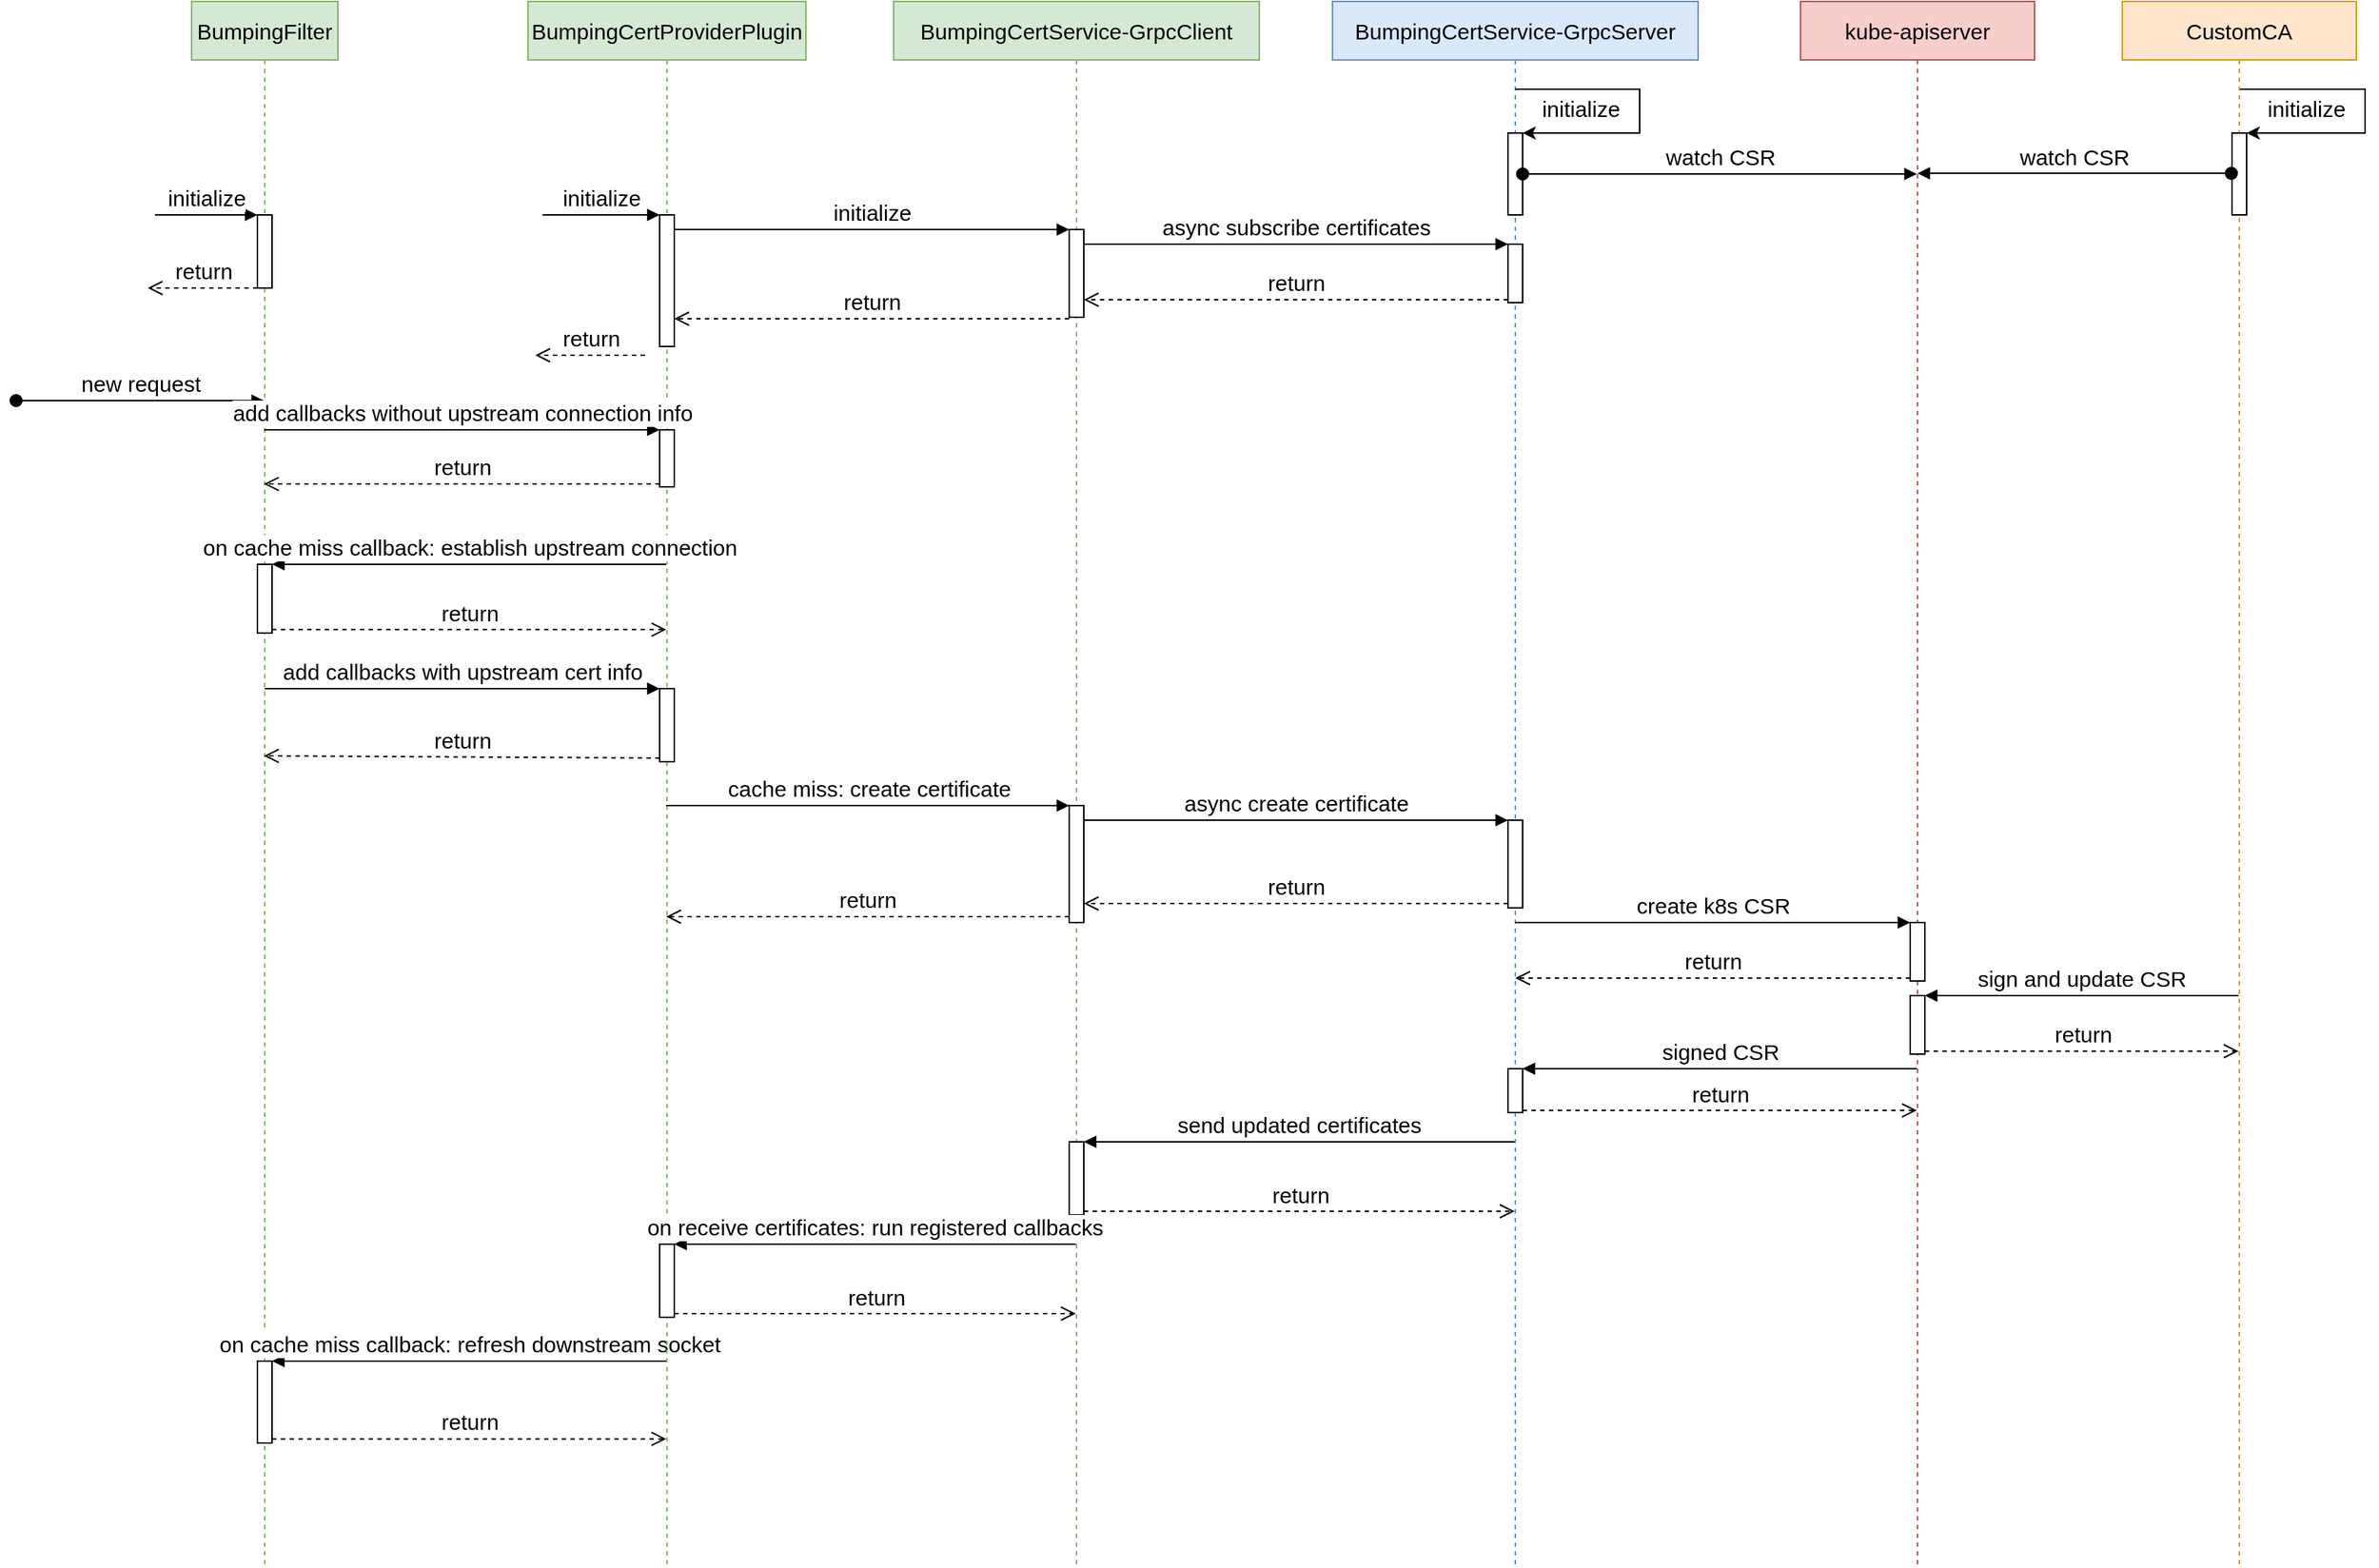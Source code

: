 <mxfile version="20.7.4" type="github">
  <diagram name="Page-1" id="5YIQ6j-aH4ark_wvlMyv">
    <mxGraphModel dx="1484" dy="843" grid="1" gridSize="10" guides="1" tooltips="1" connect="1" arrows="1" fold="1" page="1" pageScale="1" pageWidth="850" pageHeight="1100" math="0" shadow="0">
      <root>
        <mxCell id="0" />
        <mxCell id="1" parent="0" />
        <mxCell id="0PErs6EqMwl34GyTN1hK-1" value="BumpingFilter" style="shape=umlLifeline;perimeter=lifelinePerimeter;whiteSpace=wrap;html=1;container=1;collapsible=0;recursiveResize=0;outlineConnect=0;fillColor=#d5e8d4;strokeColor=#82b366;fontSize=15;" parent="1" vertex="1">
          <mxGeometry x="150" y="30" width="100" height="1070" as="geometry" />
        </mxCell>
        <mxCell id="0PErs6EqMwl34GyTN1hK-9" value="new request" style="html=1;verticalAlign=bottom;startArrow=oval;endArrow=block;startSize=8;rounded=0;fontSize=15;" parent="0PErs6EqMwl34GyTN1hK-1" edge="1">
          <mxGeometry relative="1" as="geometry">
            <mxPoint x="-120" y="273" as="sourcePoint" />
            <mxPoint x="49.5" y="273" as="targetPoint" />
          </mxGeometry>
        </mxCell>
        <mxCell id="0PErs6EqMwl34GyTN1hK-21" value="" style="html=1;points=[];perimeter=orthogonalPerimeter;fontSize=15;" parent="0PErs6EqMwl34GyTN1hK-1" vertex="1">
          <mxGeometry x="45" y="385" width="10" height="47" as="geometry" />
        </mxCell>
        <mxCell id="0PErs6EqMwl34GyTN1hK-31" value="" style="html=1;points=[];perimeter=orthogonalPerimeter;fontSize=15;" parent="0PErs6EqMwl34GyTN1hK-1" vertex="1">
          <mxGeometry x="45" y="146" width="10" height="50" as="geometry" />
        </mxCell>
        <mxCell id="0PErs6EqMwl34GyTN1hK-32" value="initialize" style="html=1;verticalAlign=bottom;endArrow=block;entryX=0;entryY=0;rounded=0;fontSize=15;" parent="0PErs6EqMwl34GyTN1hK-1" target="0PErs6EqMwl34GyTN1hK-31" edge="1">
          <mxGeometry relative="1" as="geometry">
            <mxPoint x="-25" y="146" as="sourcePoint" />
          </mxGeometry>
        </mxCell>
        <mxCell id="0PErs6EqMwl34GyTN1hK-33" value="return" style="html=1;verticalAlign=bottom;endArrow=open;dashed=1;endSize=8;rounded=0;fontSize=15;" parent="0PErs6EqMwl34GyTN1hK-1" source="0PErs6EqMwl34GyTN1hK-31" edge="1">
          <mxGeometry relative="1" as="geometry">
            <mxPoint x="-30" y="196" as="targetPoint" />
          </mxGeometry>
        </mxCell>
        <mxCell id="0PErs6EqMwl34GyTN1hK-45" value="" style="html=1;points=[];perimeter=orthogonalPerimeter;fontSize=15;" parent="0PErs6EqMwl34GyTN1hK-1" vertex="1">
          <mxGeometry x="45" y="930" width="10" height="56" as="geometry" />
        </mxCell>
        <mxCell id="0PErs6EqMwl34GyTN1hK-46" value="on cache miss callback: refresh downstream socket" style="html=1;verticalAlign=bottom;endArrow=block;rounded=0;fontSize=15;" parent="0PErs6EqMwl34GyTN1hK-1" target="0PErs6EqMwl34GyTN1hK-45" edge="1">
          <mxGeometry relative="1" as="geometry">
            <mxPoint x="324.5" y="930" as="sourcePoint" />
          </mxGeometry>
        </mxCell>
        <mxCell id="0PErs6EqMwl34GyTN1hK-47" value="return" style="html=1;verticalAlign=bottom;endArrow=open;dashed=1;endSize=8;exitX=1;exitY=0.95;rounded=0;fontSize=15;" parent="0PErs6EqMwl34GyTN1hK-1" source="0PErs6EqMwl34GyTN1hK-45" edge="1">
          <mxGeometry relative="1" as="geometry">
            <mxPoint x="324.5" y="983.2" as="targetPoint" />
          </mxGeometry>
        </mxCell>
        <mxCell id="0PErs6EqMwl34GyTN1hK-2" value="BumpingCertProviderPlugin" style="shape=umlLifeline;perimeter=lifelinePerimeter;whiteSpace=wrap;html=1;container=1;collapsible=0;recursiveResize=0;outlineConnect=0;fillColor=#d5e8d4;strokeColor=#82b366;fontSize=15;" parent="1" vertex="1">
          <mxGeometry x="380" y="30" width="190" height="1070" as="geometry" />
        </mxCell>
        <mxCell id="0PErs6EqMwl34GyTN1hK-18" value="" style="html=1;points=[];perimeter=orthogonalPerimeter;fontSize=15;" parent="0PErs6EqMwl34GyTN1hK-2" vertex="1">
          <mxGeometry x="90" y="293" width="10" height="39" as="geometry" />
        </mxCell>
        <mxCell id="0PErs6EqMwl34GyTN1hK-24" value="" style="html=1;points=[];perimeter=orthogonalPerimeter;fontSize=15;" parent="0PErs6EqMwl34GyTN1hK-2" vertex="1">
          <mxGeometry x="90" y="470" width="10" height="50" as="geometry" />
        </mxCell>
        <mxCell id="0PErs6EqMwl34GyTN1hK-35" value="" style="html=1;points=[];perimeter=orthogonalPerimeter;fontSize=15;" parent="0PErs6EqMwl34GyTN1hK-2" vertex="1">
          <mxGeometry x="90" y="146" width="10" height="90" as="geometry" />
        </mxCell>
        <mxCell id="0PErs6EqMwl34GyTN1hK-36" value="initialize" style="html=1;verticalAlign=bottom;endArrow=block;entryX=0;entryY=0;rounded=0;fontSize=15;" parent="0PErs6EqMwl34GyTN1hK-2" target="0PErs6EqMwl34GyTN1hK-35" edge="1">
          <mxGeometry relative="1" as="geometry">
            <mxPoint x="10" y="146" as="sourcePoint" />
          </mxGeometry>
        </mxCell>
        <mxCell id="0PErs6EqMwl34GyTN1hK-37" value="return" style="html=1;verticalAlign=bottom;endArrow=open;dashed=1;endSize=8;rounded=0;fontSize=15;" parent="0PErs6EqMwl34GyTN1hK-2" edge="1">
          <mxGeometry relative="1" as="geometry">
            <mxPoint x="5" y="242" as="targetPoint" />
            <mxPoint x="80" y="242" as="sourcePoint" />
          </mxGeometry>
        </mxCell>
        <mxCell id="0PErs6EqMwl34GyTN1hK-3" value="BumpingCertService-GrpcClient" style="shape=umlLifeline;perimeter=lifelinePerimeter;whiteSpace=wrap;html=1;container=1;collapsible=0;recursiveResize=0;outlineConnect=0;fillColor=#d5e8d4;strokeColor=#82b366;fontSize=15;" parent="1" vertex="1">
          <mxGeometry x="630" y="30" width="250" height="1070" as="geometry" />
        </mxCell>
        <mxCell id="0PErs6EqMwl34GyTN1hK-39" value="" style="html=1;points=[];perimeter=orthogonalPerimeter;fontSize=15;" parent="0PErs6EqMwl34GyTN1hK-3" vertex="1">
          <mxGeometry x="120" y="156" width="10" height="60" as="geometry" />
        </mxCell>
        <mxCell id="0PErs6EqMwl34GyTN1hK-48" value="" style="html=1;points=[];perimeter=orthogonalPerimeter;fontSize=15;" parent="0PErs6EqMwl34GyTN1hK-3" vertex="1">
          <mxGeometry x="120" y="550" width="10" height="80" as="geometry" />
        </mxCell>
        <mxCell id="0PErs6EqMwl34GyTN1hK-60" value="" style="html=1;points=[];perimeter=orthogonalPerimeter;fontSize=15;" parent="0PErs6EqMwl34GyTN1hK-3" vertex="1">
          <mxGeometry x="120" y="780" width="10" height="50" as="geometry" />
        </mxCell>
        <mxCell id="0PErs6EqMwl34GyTN1hK-4" value="BumpingCertService-GrpcServer" style="shape=umlLifeline;perimeter=lifelinePerimeter;whiteSpace=wrap;html=1;container=1;collapsible=0;recursiveResize=0;outlineConnect=0;fillColor=#dae8fc;strokeColor=#6c8ebf;fontSize=15;" parent="1" vertex="1">
          <mxGeometry x="930" y="30" width="250" height="1070" as="geometry" />
        </mxCell>
        <mxCell id="0PErs6EqMwl34GyTN1hK-42" value="" style="html=1;points=[];perimeter=orthogonalPerimeter;fontSize=15;" parent="0PErs6EqMwl34GyTN1hK-4" vertex="1">
          <mxGeometry x="120" y="166" width="10" height="40" as="geometry" />
        </mxCell>
        <mxCell id="0PErs6EqMwl34GyTN1hK-51" value="" style="html=1;points=[];perimeter=orthogonalPerimeter;fontSize=15;" parent="0PErs6EqMwl34GyTN1hK-4" vertex="1">
          <mxGeometry x="120" y="560" width="10" height="60" as="geometry" />
        </mxCell>
        <mxCell id="jaHCk8AFd_SzIgvSJR2J-18" value="" style="html=1;points=[];perimeter=orthogonalPerimeter;fontSize=15;" vertex="1" parent="0PErs6EqMwl34GyTN1hK-4">
          <mxGeometry x="120" y="90" width="10" height="56" as="geometry" />
        </mxCell>
        <mxCell id="jaHCk8AFd_SzIgvSJR2J-21" value="" style="endArrow=classic;html=1;rounded=0;fontSize=15;" edge="1" parent="0PErs6EqMwl34GyTN1hK-4" source="0PErs6EqMwl34GyTN1hK-4" target="jaHCk8AFd_SzIgvSJR2J-18">
          <mxGeometry width="50" height="50" relative="1" as="geometry">
            <mxPoint x="124.5" y="88" as="sourcePoint" />
            <mxPoint x="125" y="108" as="targetPoint" />
            <Array as="points">
              <mxPoint x="170" y="60" />
              <mxPoint x="210" y="60" />
              <mxPoint x="210" y="90" />
            </Array>
          </mxGeometry>
        </mxCell>
        <mxCell id="jaHCk8AFd_SzIgvSJR2J-22" value="initialize" style="text;html=1;strokeColor=none;fillColor=none;align=center;verticalAlign=middle;whiteSpace=wrap;rounded=0;fontSize=15;" vertex="1" parent="0PErs6EqMwl34GyTN1hK-4">
          <mxGeometry x="140" y="63" width="60" height="20" as="geometry" />
        </mxCell>
        <mxCell id="jaHCk8AFd_SzIgvSJR2J-35" value="" style="html=1;points=[];perimeter=orthogonalPerimeter;fontSize=15;" vertex="1" parent="0PErs6EqMwl34GyTN1hK-4">
          <mxGeometry x="120" y="730" width="10" height="30" as="geometry" />
        </mxCell>
        <mxCell id="0PErs6EqMwl34GyTN1hK-5" value="CustomCA" style="shape=umlLifeline;perimeter=lifelinePerimeter;whiteSpace=wrap;html=1;container=1;collapsible=0;recursiveResize=0;outlineConnect=0;fillColor=#ffe6cc;strokeColor=#d79b00;fontSize=15;" parent="1" vertex="1">
          <mxGeometry x="1470" y="30" width="160" height="1070" as="geometry" />
        </mxCell>
        <mxCell id="jaHCk8AFd_SzIgvSJR2J-24" value="" style="html=1;points=[];perimeter=orthogonalPerimeter;fontSize=15;" vertex="1" parent="0PErs6EqMwl34GyTN1hK-5">
          <mxGeometry x="75" y="90" width="10" height="56" as="geometry" />
        </mxCell>
        <mxCell id="jaHCk8AFd_SzIgvSJR2J-25" value="" style="endArrow=classic;html=1;rounded=0;fontSize=15;" edge="1" parent="0PErs6EqMwl34GyTN1hK-5" target="jaHCk8AFd_SzIgvSJR2J-24">
          <mxGeometry width="50" height="50" relative="1" as="geometry">
            <mxPoint x="80.5" y="60" as="sourcePoint" />
            <mxPoint x="-849" y="78" as="targetPoint" />
            <Array as="points">
              <mxPoint x="126" y="60" />
              <mxPoint x="166" y="60" />
              <mxPoint x="166" y="90" />
            </Array>
          </mxGeometry>
        </mxCell>
        <mxCell id="jaHCk8AFd_SzIgvSJR2J-26" value="initialize" style="text;html=1;strokeColor=none;fillColor=none;align=center;verticalAlign=middle;whiteSpace=wrap;rounded=0;fontSize=15;" vertex="1" parent="0PErs6EqMwl34GyTN1hK-5">
          <mxGeometry x="96" y="63" width="60" height="20" as="geometry" />
        </mxCell>
        <mxCell id="0PErs6EqMwl34GyTN1hK-19" value="add callbacks without upstream connection info" style="html=1;verticalAlign=bottom;endArrow=block;entryX=0;entryY=0;rounded=0;fontSize=15;" parent="1" target="0PErs6EqMwl34GyTN1hK-18" edge="1">
          <mxGeometry relative="1" as="geometry">
            <mxPoint x="199.5" y="323" as="sourcePoint" />
          </mxGeometry>
        </mxCell>
        <mxCell id="0PErs6EqMwl34GyTN1hK-20" value="return" style="html=1;verticalAlign=bottom;endArrow=open;dashed=1;endSize=8;exitX=0;exitY=0.95;rounded=0;fontSize=15;" parent="1" source="0PErs6EqMwl34GyTN1hK-18" edge="1">
          <mxGeometry relative="1" as="geometry">
            <mxPoint x="199.5" y="360.05" as="targetPoint" />
          </mxGeometry>
        </mxCell>
        <mxCell id="0PErs6EqMwl34GyTN1hK-22" value="on cache miss callback: establish upstream connection" style="html=1;verticalAlign=bottom;endArrow=block;entryX=1;entryY=0;rounded=0;fontSize=15;" parent="1" target="0PErs6EqMwl34GyTN1hK-21" edge="1">
          <mxGeometry relative="1" as="geometry">
            <mxPoint x="474.5" y="415" as="sourcePoint" />
          </mxGeometry>
        </mxCell>
        <mxCell id="0PErs6EqMwl34GyTN1hK-23" value="return" style="html=1;verticalAlign=bottom;endArrow=open;dashed=1;endSize=8;exitX=1;exitY=0.95;rounded=0;fontSize=15;" parent="1" source="0PErs6EqMwl34GyTN1hK-21" edge="1">
          <mxGeometry relative="1" as="geometry">
            <mxPoint x="474.5" y="459.65" as="targetPoint" />
          </mxGeometry>
        </mxCell>
        <mxCell id="0PErs6EqMwl34GyTN1hK-25" value="add callbacks with upstream cert info" style="html=1;verticalAlign=bottom;endArrow=block;entryX=0;entryY=0;rounded=0;fontSize=15;" parent="1" target="0PErs6EqMwl34GyTN1hK-24" edge="1" source="0PErs6EqMwl34GyTN1hK-1">
          <mxGeometry relative="1" as="geometry">
            <mxPoint x="199.5" y="470" as="sourcePoint" />
          </mxGeometry>
        </mxCell>
        <mxCell id="0PErs6EqMwl34GyTN1hK-26" value="return" style="html=1;verticalAlign=bottom;endArrow=open;dashed=1;endSize=8;exitX=0;exitY=0.95;rounded=0;fontSize=15;" parent="1" source="0PErs6EqMwl34GyTN1hK-24" edge="1">
          <mxGeometry relative="1" as="geometry">
            <mxPoint x="199.5" y="546" as="targetPoint" />
          </mxGeometry>
        </mxCell>
        <mxCell id="0PErs6EqMwl34GyTN1hK-40" value="initialize" style="html=1;verticalAlign=bottom;endArrow=block;entryX=0;entryY=0;rounded=0;fontSize=15;" parent="1" source="0PErs6EqMwl34GyTN1hK-35" target="0PErs6EqMwl34GyTN1hK-39" edge="1">
          <mxGeometry relative="1" as="geometry">
            <mxPoint x="680" y="166" as="sourcePoint" />
          </mxGeometry>
        </mxCell>
        <mxCell id="0PErs6EqMwl34GyTN1hK-41" value="return" style="html=1;verticalAlign=bottom;endArrow=open;dashed=1;endSize=8;exitX=0;exitY=0.95;rounded=0;fontSize=15;" parent="1" edge="1">
          <mxGeometry relative="1" as="geometry">
            <mxPoint x="480" y="247" as="targetPoint" />
            <mxPoint x="750" y="247" as="sourcePoint" />
          </mxGeometry>
        </mxCell>
        <mxCell id="0PErs6EqMwl34GyTN1hK-43" value="async subscribe certificates" style="html=1;verticalAlign=bottom;endArrow=block;entryX=0;entryY=0;rounded=0;fontSize=15;" parent="1" source="0PErs6EqMwl34GyTN1hK-39" target="0PErs6EqMwl34GyTN1hK-42" edge="1">
          <mxGeometry relative="1" as="geometry">
            <mxPoint x="980" y="196" as="sourcePoint" />
          </mxGeometry>
        </mxCell>
        <mxCell id="0PErs6EqMwl34GyTN1hK-44" value="return" style="html=1;verticalAlign=bottom;endArrow=open;dashed=1;endSize=8;exitX=0;exitY=0.95;rounded=0;fontSize=15;" parent="1" source="0PErs6EqMwl34GyTN1hK-42" target="0PErs6EqMwl34GyTN1hK-39" edge="1">
          <mxGeometry relative="1" as="geometry">
            <mxPoint x="980" y="272" as="targetPoint" />
          </mxGeometry>
        </mxCell>
        <mxCell id="0PErs6EqMwl34GyTN1hK-49" value="cache miss: create certificate" style="html=1;verticalAlign=bottom;endArrow=block;entryX=0;entryY=0;rounded=0;fontSize=15;" parent="1" target="0PErs6EqMwl34GyTN1hK-48" edge="1">
          <mxGeometry relative="1" as="geometry">
            <mxPoint x="474.5" y="580" as="sourcePoint" />
          </mxGeometry>
        </mxCell>
        <mxCell id="0PErs6EqMwl34GyTN1hK-50" value="return" style="html=1;verticalAlign=bottom;endArrow=open;dashed=1;endSize=8;exitX=0;exitY=0.95;rounded=0;fontSize=15;" parent="1" source="0PErs6EqMwl34GyTN1hK-48" edge="1">
          <mxGeometry relative="1" as="geometry">
            <mxPoint x="474.5" y="656" as="targetPoint" />
          </mxGeometry>
        </mxCell>
        <mxCell id="0PErs6EqMwl34GyTN1hK-52" value="async create certificate" style="html=1;verticalAlign=bottom;endArrow=block;entryX=0;entryY=0;rounded=0;fontSize=15;" parent="1" source="0PErs6EqMwl34GyTN1hK-48" target="0PErs6EqMwl34GyTN1hK-51" edge="1">
          <mxGeometry relative="1" as="geometry">
            <mxPoint x="810" y="690" as="sourcePoint" />
          </mxGeometry>
        </mxCell>
        <mxCell id="0PErs6EqMwl34GyTN1hK-53" value="return" style="html=1;verticalAlign=bottom;endArrow=open;dashed=1;endSize=8;exitX=0;exitY=0.95;rounded=0;fontSize=15;" parent="1" source="0PErs6EqMwl34GyTN1hK-51" target="0PErs6EqMwl34GyTN1hK-48" edge="1">
          <mxGeometry relative="1" as="geometry">
            <mxPoint x="810" y="766" as="targetPoint" />
          </mxGeometry>
        </mxCell>
        <mxCell id="0PErs6EqMwl34GyTN1hK-55" value="create k8s CSR" style="html=1;verticalAlign=bottom;endArrow=block;entryX=0;entryY=0;rounded=0;fontSize=15;" parent="1" source="0PErs6EqMwl34GyTN1hK-4" target="0PErs6EqMwl34GyTN1hK-54" edge="1">
          <mxGeometry relative="1" as="geometry">
            <mxPoint x="1170" y="680" as="sourcePoint" />
          </mxGeometry>
        </mxCell>
        <mxCell id="0PErs6EqMwl34GyTN1hK-56" value="return" style="html=1;verticalAlign=bottom;endArrow=open;dashed=1;endSize=8;exitX=0;exitY=0.95;rounded=0;fontSize=15;" parent="1" source="0PErs6EqMwl34GyTN1hK-54" target="0PErs6EqMwl34GyTN1hK-4" edge="1">
          <mxGeometry relative="1" as="geometry">
            <mxPoint x="1170" y="756" as="targetPoint" />
          </mxGeometry>
        </mxCell>
        <mxCell id="0PErs6EqMwl34GyTN1hK-58" value="sign and update CSR" style="html=1;verticalAlign=bottom;endArrow=block;entryX=1;entryY=0;rounded=0;fontSize=15;" parent="1" source="0PErs6EqMwl34GyTN1hK-5" target="0PErs6EqMwl34GyTN1hK-57" edge="1">
          <mxGeometry relative="1" as="geometry">
            <mxPoint x="1549.5" y="690" as="sourcePoint" />
          </mxGeometry>
        </mxCell>
        <mxCell id="0PErs6EqMwl34GyTN1hK-59" value="return" style="html=1;verticalAlign=bottom;endArrow=open;dashed=1;endSize=8;exitX=1;exitY=0.95;rounded=0;fontSize=15;" parent="1" source="0PErs6EqMwl34GyTN1hK-57" target="0PErs6EqMwl34GyTN1hK-5" edge="1">
          <mxGeometry relative="1" as="geometry">
            <mxPoint x="1549.5" y="718.5" as="targetPoint" />
          </mxGeometry>
        </mxCell>
        <mxCell id="0PErs6EqMwl34GyTN1hK-61" value="send updated certificates" style="html=1;verticalAlign=bottom;endArrow=block;rounded=0;fontSize=15;" parent="1" target="0PErs6EqMwl34GyTN1hK-60" edge="1">
          <mxGeometry relative="1" as="geometry">
            <mxPoint x="1054.5" y="810" as="sourcePoint" />
            <mxPoint x="755" y="780" as="targetPoint" />
            <Array as="points">
              <mxPoint x="990" y="810" />
            </Array>
          </mxGeometry>
        </mxCell>
        <mxCell id="0PErs6EqMwl34GyTN1hK-62" value="return" style="html=1;verticalAlign=bottom;endArrow=open;dashed=1;endSize=8;exitX=1;exitY=0.95;rounded=0;fontSize=15;" parent="1" source="0PErs6EqMwl34GyTN1hK-60" edge="1">
          <mxGeometry relative="1" as="geometry">
            <mxPoint x="1054.5" y="857.5" as="targetPoint" />
          </mxGeometry>
        </mxCell>
        <mxCell id="0PErs6EqMwl34GyTN1hK-64" value="on receive certificates: run registered callbacks" style="html=1;verticalAlign=bottom;endArrow=block;entryX=1;entryY=0;rounded=0;fontSize=15;" parent="1" target="0PErs6EqMwl34GyTN1hK-63" edge="1">
          <mxGeometry relative="1" as="geometry">
            <mxPoint x="754.5" y="880" as="sourcePoint" />
          </mxGeometry>
        </mxCell>
        <mxCell id="0PErs6EqMwl34GyTN1hK-65" value="return" style="html=1;verticalAlign=bottom;endArrow=open;dashed=1;endSize=8;exitX=1;exitY=0.95;rounded=0;fontSize=15;" parent="1" source="0PErs6EqMwl34GyTN1hK-63" edge="1">
          <mxGeometry relative="1" as="geometry">
            <mxPoint x="754.5" y="927.5" as="targetPoint" />
          </mxGeometry>
        </mxCell>
        <mxCell id="0PErs6EqMwl34GyTN1hK-63" value="" style="html=1;points=[];perimeter=orthogonalPerimeter;fontSize=15;" parent="1" vertex="1">
          <mxGeometry x="470" y="880" width="10" height="50" as="geometry" />
        </mxCell>
        <mxCell id="jaHCk8AFd_SzIgvSJR2J-2" value="kube-apiserver" style="shape=umlLifeline;perimeter=lifelinePerimeter;whiteSpace=wrap;html=1;container=1;collapsible=0;recursiveResize=0;outlineConnect=0;fillColor=#f8cecc;strokeColor=#b85450;fontSize=15;" vertex="1" parent="1">
          <mxGeometry x="1250" y="30" width="160" height="1070" as="geometry" />
        </mxCell>
        <mxCell id="0PErs6EqMwl34GyTN1hK-54" value="" style="html=1;points=[];perimeter=orthogonalPerimeter;fontSize=15;" parent="jaHCk8AFd_SzIgvSJR2J-2" vertex="1">
          <mxGeometry x="75" y="630" width="10" height="40" as="geometry" />
        </mxCell>
        <mxCell id="0PErs6EqMwl34GyTN1hK-57" value="" style="html=1;points=[];perimeter=orthogonalPerimeter;fontSize=15;" parent="jaHCk8AFd_SzIgvSJR2J-2" vertex="1">
          <mxGeometry x="75" y="680" width="10" height="40" as="geometry" />
        </mxCell>
        <mxCell id="jaHCk8AFd_SzIgvSJR2J-30" value="watch CSR" style="html=1;verticalAlign=bottom;startArrow=oval;startFill=1;endArrow=block;startSize=8;rounded=0;fontSize=15;" edge="1" parent="1" source="jaHCk8AFd_SzIgvSJR2J-18" target="jaHCk8AFd_SzIgvSJR2J-2">
          <mxGeometry width="60" relative="1" as="geometry">
            <mxPoint x="1160" y="150" as="sourcePoint" />
            <mxPoint x="1220" y="150" as="targetPoint" />
          </mxGeometry>
        </mxCell>
        <mxCell id="jaHCk8AFd_SzIgvSJR2J-31" value="watch CSR" style="html=1;verticalAlign=bottom;startArrow=oval;startFill=1;endArrow=block;startSize=8;rounded=0;exitX=-0.044;exitY=0.492;exitDx=0;exitDy=0;exitPerimeter=0;fontSize=15;" edge="1" parent="1" source="jaHCk8AFd_SzIgvSJR2J-24" target="jaHCk8AFd_SzIgvSJR2J-2">
          <mxGeometry width="60" relative="1" as="geometry">
            <mxPoint x="1070" y="158" as="sourcePoint" />
            <mxPoint x="1339.5" y="158" as="targetPoint" />
          </mxGeometry>
        </mxCell>
        <mxCell id="jaHCk8AFd_SzIgvSJR2J-33" value="signed CSR" style="html=1;verticalAlign=bottom;endArrow=block;entryX=1;entryY=0;rounded=0;fontSize=15;" edge="1" parent="1" target="jaHCk8AFd_SzIgvSJR2J-35" source="jaHCk8AFd_SzIgvSJR2J-2">
          <mxGeometry relative="1" as="geometry">
            <mxPoint x="1274.5" y="760" as="sourcePoint" />
          </mxGeometry>
        </mxCell>
        <mxCell id="jaHCk8AFd_SzIgvSJR2J-34" value="return" style="html=1;verticalAlign=bottom;endArrow=open;dashed=1;endSize=8;exitX=1;exitY=0.95;rounded=0;fontSize=15;" edge="1" parent="1" source="jaHCk8AFd_SzIgvSJR2J-35" target="jaHCk8AFd_SzIgvSJR2J-2">
          <mxGeometry relative="1" as="geometry">
            <mxPoint x="1274.5" y="788.5" as="targetPoint" />
          </mxGeometry>
        </mxCell>
      </root>
    </mxGraphModel>
  </diagram>
</mxfile>

